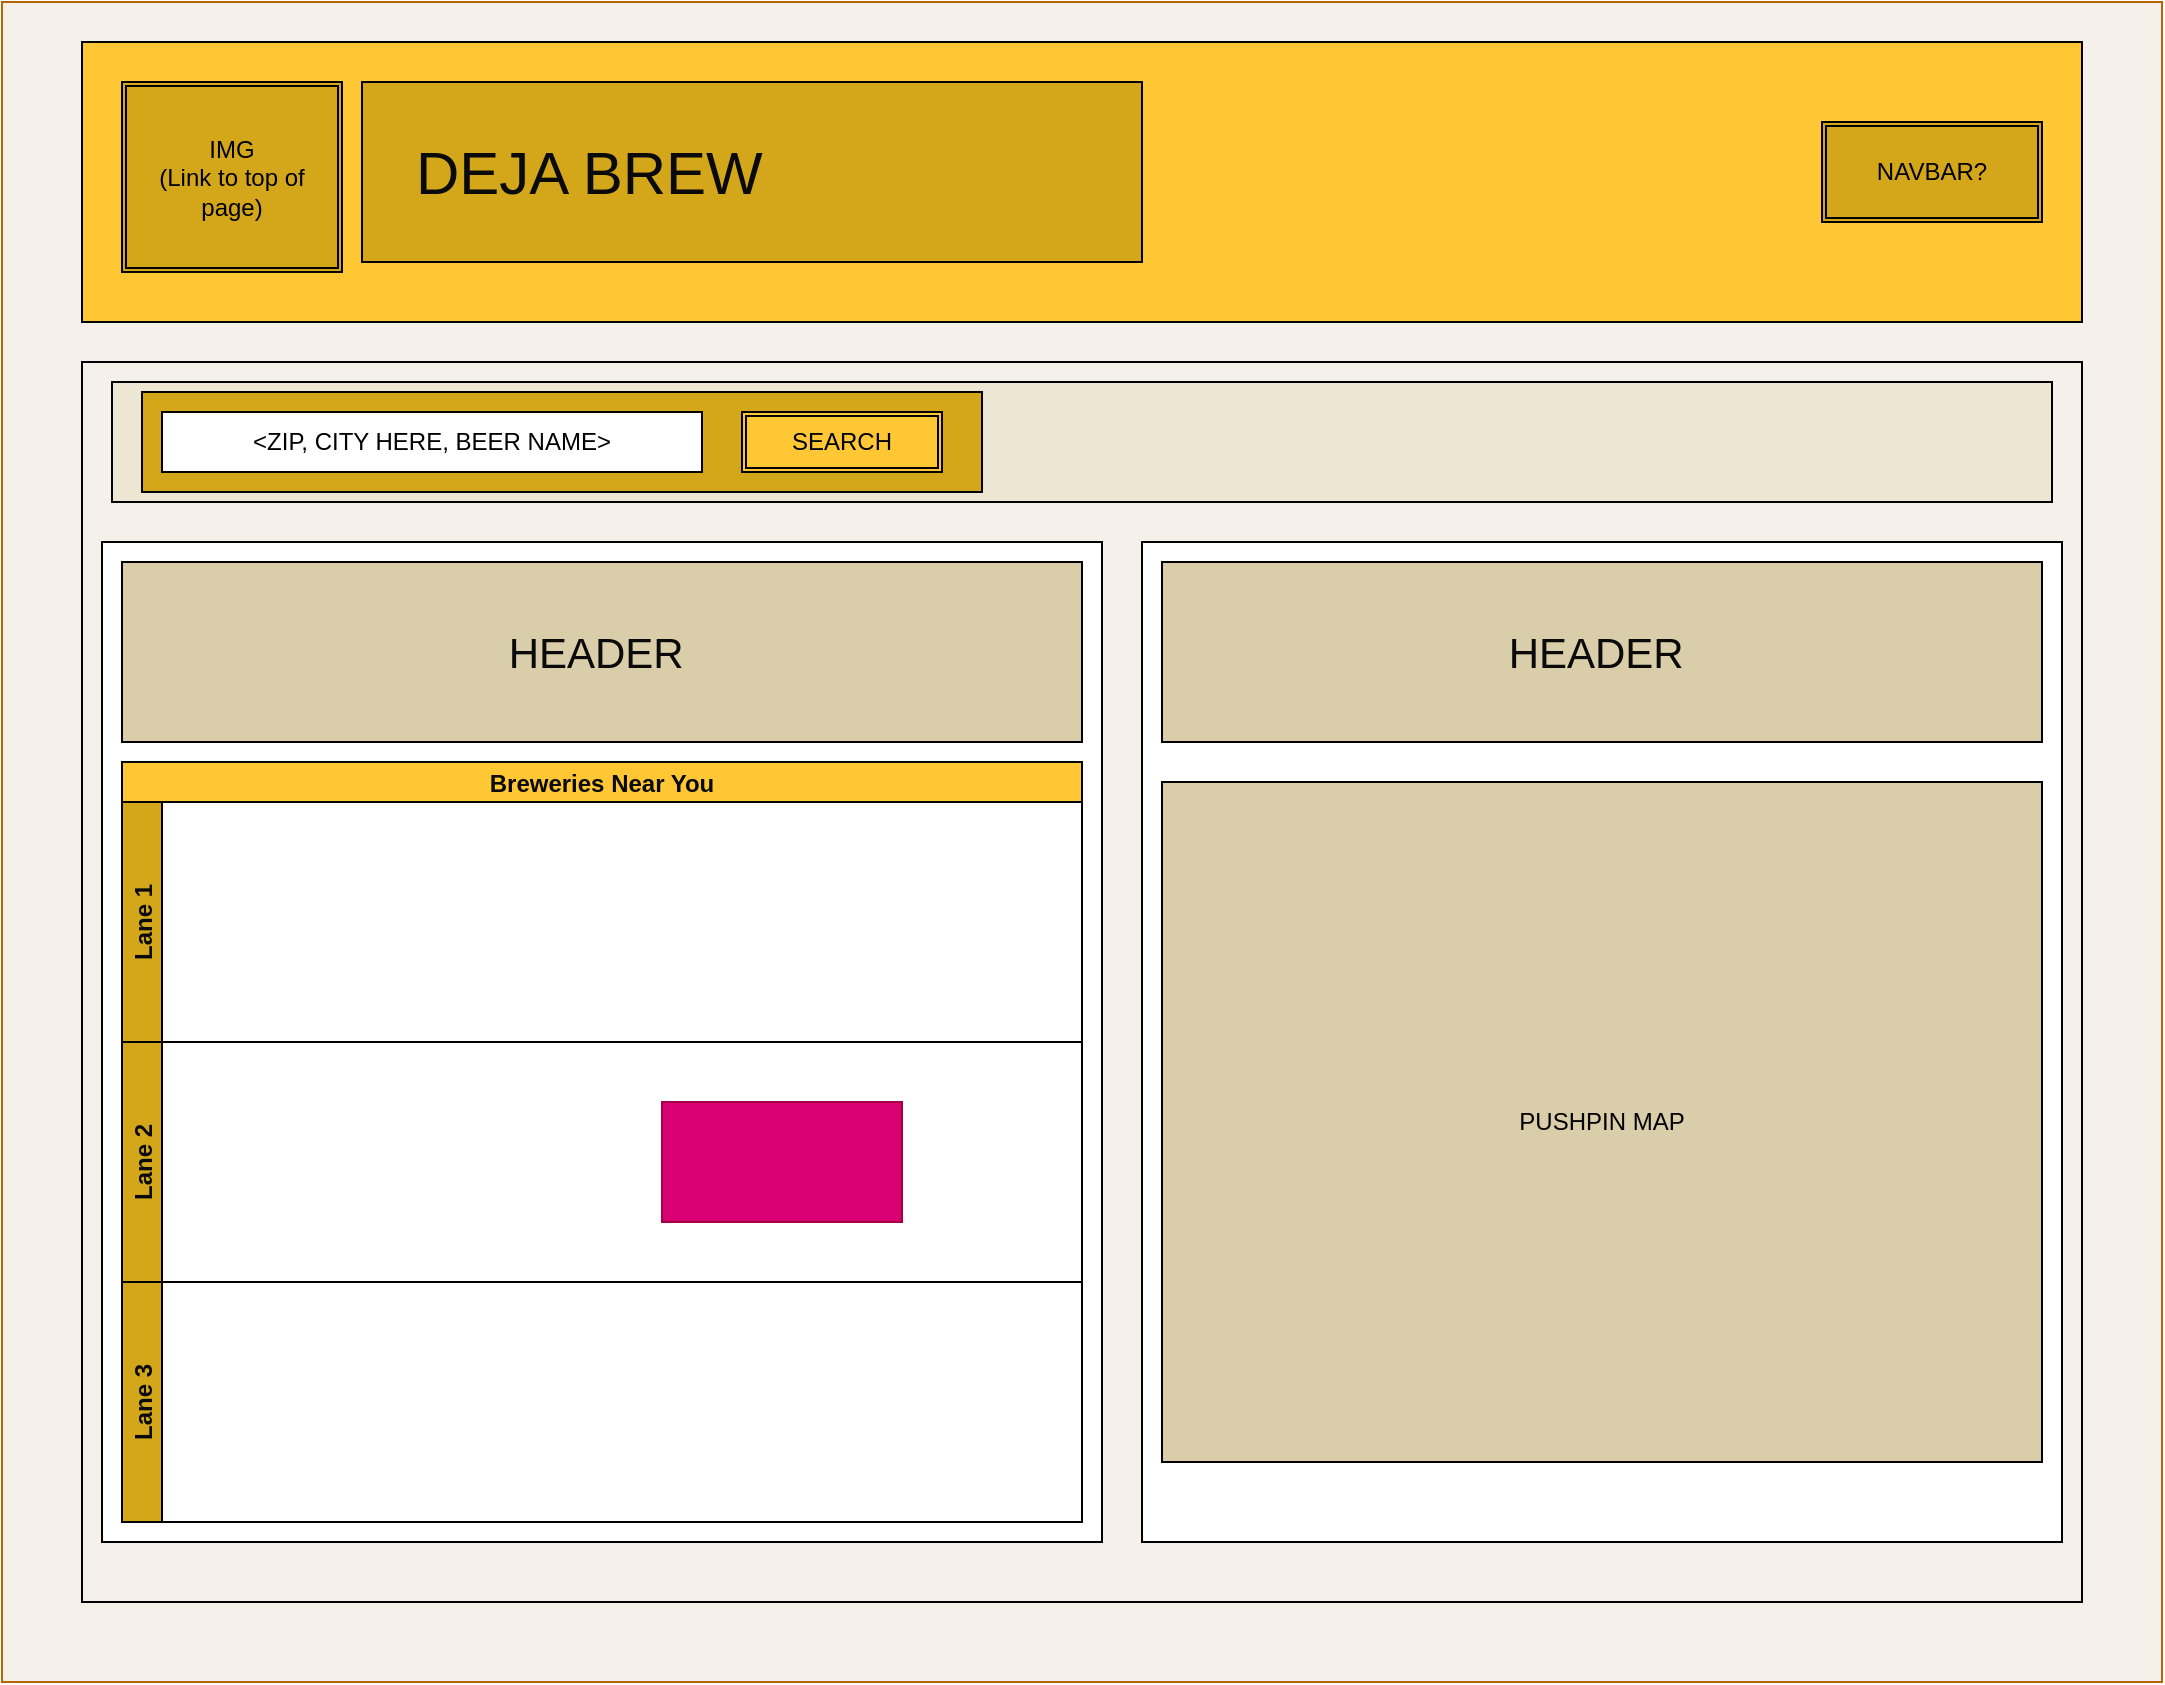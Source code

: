 <mxfile>
    <diagram id="6hc5V4mraRsnnSKiqiFz" name="Page-1">
        <mxGraphModel dx="1147" dy="713" grid="1" gridSize="10" guides="1" tooltips="1" connect="1" arrows="1" fold="1" page="1" pageScale="1" pageWidth="1100" pageHeight="850" math="0" shadow="0">
            <root>
                <mxCell id="0"/>
                <mxCell id="1" parent="0"/>
                <mxCell id="28" value="" style="rounded=0;whiteSpace=wrap;html=1;strokeColor=#b46504;fillColor=#F5F0E9;" parent="1" vertex="1">
                    <mxGeometry width="1080" height="840" as="geometry"/>
                </mxCell>
                <mxCell id="2" value="" style="rounded=0;whiteSpace=wrap;html=1;fillColor=#F5F0E9;" parent="1" vertex="1">
                    <mxGeometry x="40" y="180" width="1000" height="620" as="geometry"/>
                </mxCell>
                <mxCell id="3" value="" style="rounded=0;whiteSpace=wrap;html=1;" parent="1" vertex="1">
                    <mxGeometry x="480" y="90" width="390" height="50" as="geometry"/>
                </mxCell>
                <mxCell id="4" value="" style="rounded=0;whiteSpace=wrap;html=1;fillColor=#FFC733;" parent="1" vertex="1">
                    <mxGeometry x="40" y="20" width="1000" height="140" as="geometry"/>
                </mxCell>
                <mxCell id="6" value="&amp;nbsp; &amp;nbsp;DEJA BREW" style="rounded=0;whiteSpace=wrap;html=1;fillColor=#D4A71B;fontColor=#0A0A0A;fontSize=30;align=left;" parent="1" vertex="1">
                    <mxGeometry x="180" y="40" width="390" height="90" as="geometry"/>
                </mxCell>
                <mxCell id="8" value="" style="rounded=0;whiteSpace=wrap;html=1;fillColor=#FFFFFF;" parent="1" vertex="1">
                    <mxGeometry x="50" y="270" width="500" height="500" as="geometry"/>
                </mxCell>
                <mxCell id="9" value="" style="rounded=0;whiteSpace=wrap;html=1;fillColor=#FFFFFF;" parent="1" vertex="1">
                    <mxGeometry x="570" y="270" width="460" height="500" as="geometry"/>
                </mxCell>
                <mxCell id="10" value="HEADER&amp;nbsp;" style="rounded=0;whiteSpace=wrap;html=1;fillColor=#DACDA9;fontColor=#0A0A0A;fontSize=21;" parent="1" vertex="1">
                    <mxGeometry x="60" y="280" width="480" height="90" as="geometry"/>
                </mxCell>
                <mxCell id="15" value="Breweries Near You" style="swimlane;childLayout=stackLayout;resizeParent=1;resizeParentMax=0;horizontal=1;startSize=20;horizontalStack=0;fillColor=#FFC733;fontColor=#0A0A0A;" parent="1" vertex="1">
                    <mxGeometry x="60" y="380" width="480" height="380" as="geometry"/>
                </mxCell>
                <mxCell id="16" value="Lane 1" style="swimlane;startSize=20;horizontal=0;fillColor=#D4A71B;fontColor=#0A0A0A;" parent="15" vertex="1">
                    <mxGeometry y="20" width="480" height="120" as="geometry"/>
                </mxCell>
                <mxCell id="17" value="Lane 2" style="swimlane;startSize=20;horizontal=0;fillColor=#D4A71B;fontColor=#0A0A0A;" parent="15" vertex="1">
                    <mxGeometry y="140" width="480" height="120" as="geometry"/>
                </mxCell>
                <mxCell id="18" value="Lane 3" style="swimlane;startSize=20;horizontal=0;fillColor=#D4A71B;fontColor=#0A0A0A;" parent="15" vertex="1">
                    <mxGeometry y="260" width="480" height="120" as="geometry"/>
                </mxCell>
                <mxCell id="24" value="PUSHPIN MAP" style="rounded=0;whiteSpace=wrap;html=1;fillColor=#DACDA9;" parent="1" vertex="1">
                    <mxGeometry x="580" y="390" width="440" height="340" as="geometry"/>
                </mxCell>
                <mxCell id="25" value="HEADER&amp;nbsp;" style="rounded=0;whiteSpace=wrap;html=1;fillColor=#DACDA9;fontColor=#0A0A0A;fontSize=21;" parent="1" vertex="1">
                    <mxGeometry x="580" y="280" width="440" height="90" as="geometry"/>
                </mxCell>
                <mxCell id="5" value="" style="rounded=0;whiteSpace=wrap;html=1;fillColor=#ECE6D3;" parent="1" vertex="1">
                    <mxGeometry x="55" y="190" width="970" height="60" as="geometry"/>
                </mxCell>
                <mxCell id="7" value="" style="rounded=0;whiteSpace=wrap;html=1;fillColor=#D4A71B;" parent="1" vertex="1">
                    <mxGeometry x="70" y="195" width="420" height="50" as="geometry"/>
                </mxCell>
                <mxCell id="20" value="&amp;lt;ZIP, CITY HERE, BEER NAME&amp;gt;" style="rounded=0;whiteSpace=wrap;html=1;" parent="1" vertex="1">
                    <mxGeometry x="80" y="205" width="270" height="30" as="geometry"/>
                </mxCell>
                <mxCell id="19" value="SEARCH" style="shape=ext;double=1;rounded=0;whiteSpace=wrap;html=1;fillColor=#FFC733;" parent="1" vertex="1">
                    <mxGeometry x="370" y="205" width="100" height="30" as="geometry"/>
                </mxCell>
                <mxCell id="26" value="IMG&lt;br&gt;(Link to top of page)" style="shape=ext;double=1;rounded=0;whiteSpace=wrap;html=1;fillColor=#D4A71B;" parent="1" vertex="1">
                    <mxGeometry x="60" y="40" width="110" height="95" as="geometry"/>
                </mxCell>
                <mxCell id="29" value="NAVBAR?" style="shape=ext;double=1;rounded=0;whiteSpace=wrap;html=1;fillColor=#D4A71B;" parent="1" vertex="1">
                    <mxGeometry x="910" y="60" width="110" height="50" as="geometry"/>
                </mxCell>
                <mxCell id="30" value="" style="rounded=0;whiteSpace=wrap;html=1;fillColor=#d80073;strokeColor=#A50040;fontColor=#ffffff;" vertex="1" parent="1">
                    <mxGeometry x="330" y="550" width="120" height="60" as="geometry"/>
                </mxCell>
            </root>
        </mxGraphModel>
    </diagram>
</mxfile>